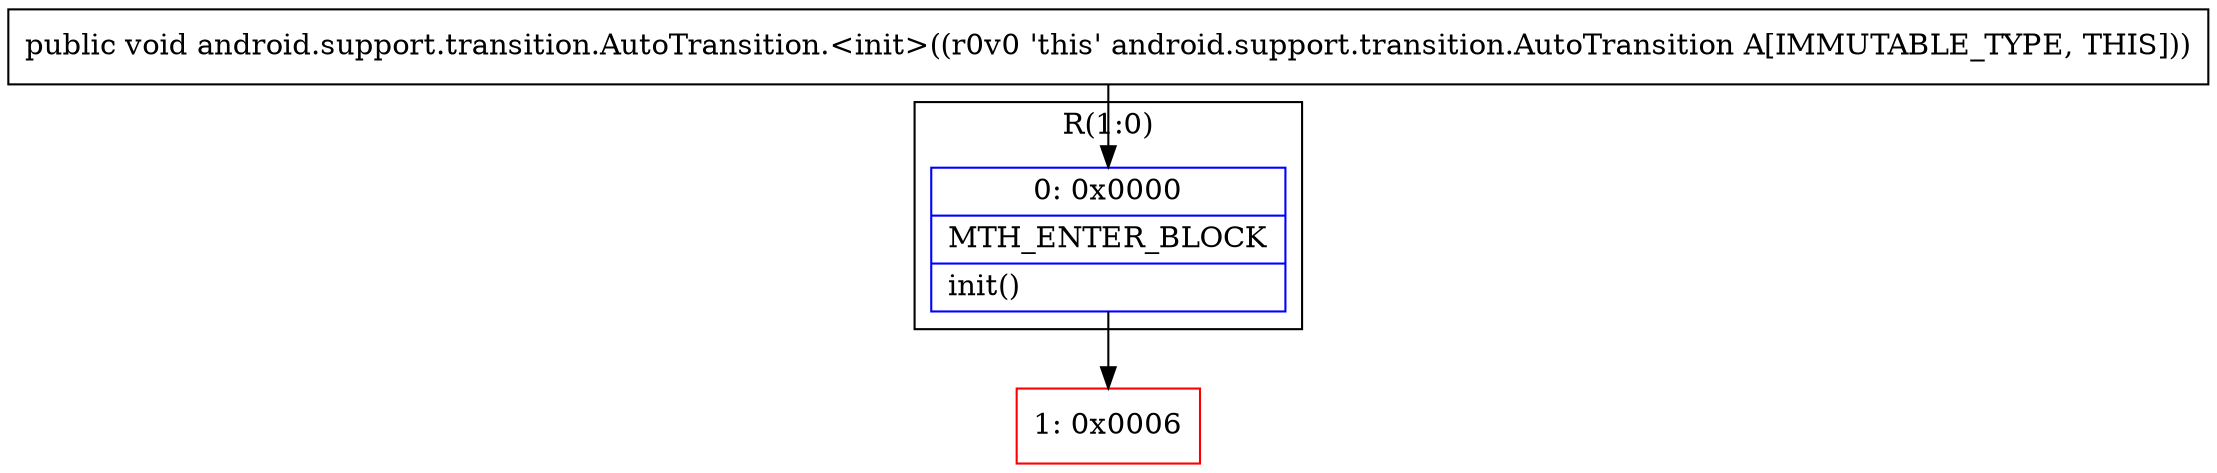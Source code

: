 digraph "CFG forandroid.support.transition.AutoTransition.\<init\>()V" {
subgraph cluster_Region_1074029571 {
label = "R(1:0)";
node [shape=record,color=blue];
Node_0 [shape=record,label="{0\:\ 0x0000|MTH_ENTER_BLOCK\l|init()\l}"];
}
Node_1 [shape=record,color=red,label="{1\:\ 0x0006}"];
MethodNode[shape=record,label="{public void android.support.transition.AutoTransition.\<init\>((r0v0 'this' android.support.transition.AutoTransition A[IMMUTABLE_TYPE, THIS])) }"];
MethodNode -> Node_0;
Node_0 -> Node_1;
}

